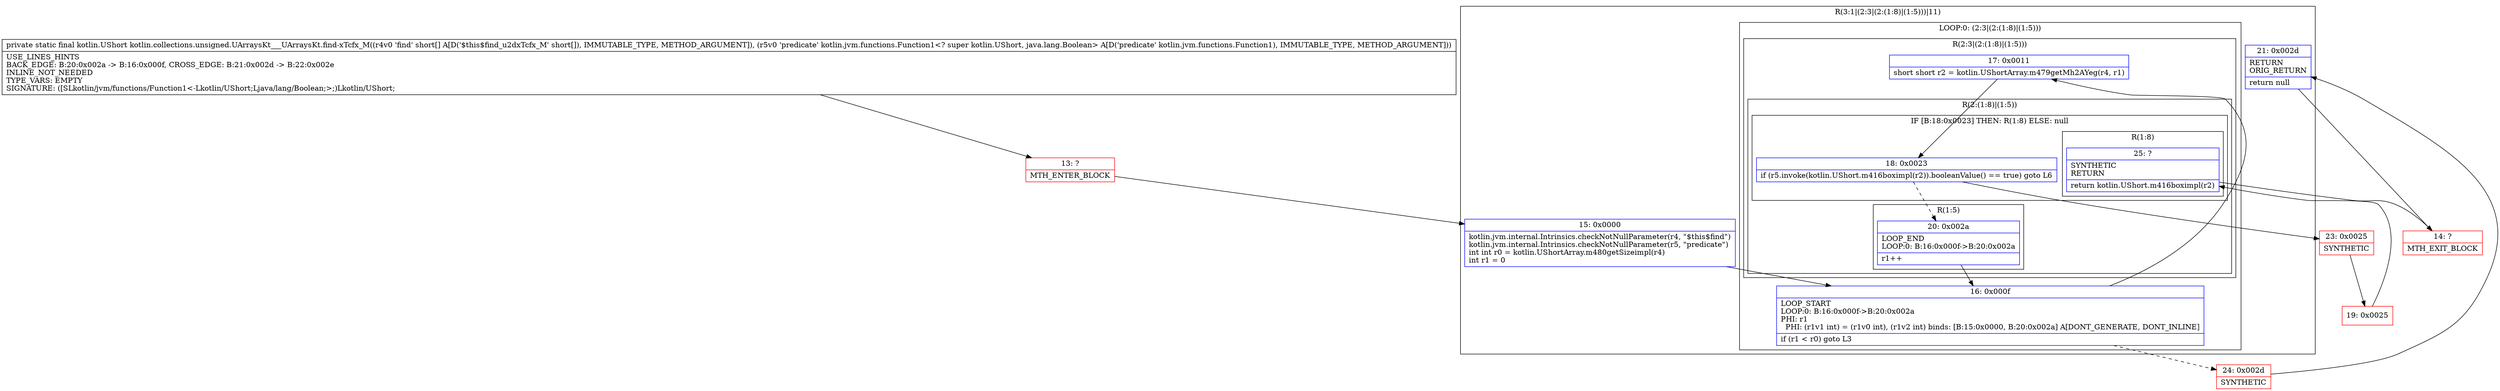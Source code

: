 digraph "CFG forkotlin.collections.unsigned.UArraysKt___UArraysKt.find\-xTcfx_M([SLkotlin\/jvm\/functions\/Function1;)Lkotlin\/UShort;" {
subgraph cluster_Region_1364198922 {
label = "R(3:1|(2:3|(2:(1:8)|(1:5)))|11)";
node [shape=record,color=blue];
Node_15 [shape=record,label="{15\:\ 0x0000|kotlin.jvm.internal.Intrinsics.checkNotNullParameter(r4, \"$this$find\")\lkotlin.jvm.internal.Intrinsics.checkNotNullParameter(r5, \"predicate\")\lint int r0 = kotlin.UShortArray.m480getSizeimpl(r4)\lint r1 = 0\l}"];
subgraph cluster_LoopRegion_780730878 {
label = "LOOP:0: (2:3|(2:(1:8)|(1:5)))";
node [shape=record,color=blue];
Node_16 [shape=record,label="{16\:\ 0x000f|LOOP_START\lLOOP:0: B:16:0x000f\-\>B:20:0x002a\lPHI: r1 \l  PHI: (r1v1 int) = (r1v0 int), (r1v2 int) binds: [B:15:0x0000, B:20:0x002a] A[DONT_GENERATE, DONT_INLINE]\l|if (r1 \< r0) goto L3\l}"];
subgraph cluster_Region_370045528 {
label = "R(2:3|(2:(1:8)|(1:5)))";
node [shape=record,color=blue];
Node_17 [shape=record,label="{17\:\ 0x0011|short short r2 = kotlin.UShortArray.m479getMh2AYeg(r4, r1)\l}"];
subgraph cluster_Region_1161723649 {
label = "R(2:(1:8)|(1:5))";
node [shape=record,color=blue];
subgraph cluster_IfRegion_1195333317 {
label = "IF [B:18:0x0023] THEN: R(1:8) ELSE: null";
node [shape=record,color=blue];
Node_18 [shape=record,label="{18\:\ 0x0023|if (r5.invoke(kotlin.UShort.m416boximpl(r2)).booleanValue() == true) goto L6\l}"];
subgraph cluster_Region_568277293 {
label = "R(1:8)";
node [shape=record,color=blue];
Node_25 [shape=record,label="{25\:\ ?|SYNTHETIC\lRETURN\l|return kotlin.UShort.m416boximpl(r2)\l}"];
}
}
subgraph cluster_Region_1511927135 {
label = "R(1:5)";
node [shape=record,color=blue];
Node_20 [shape=record,label="{20\:\ 0x002a|LOOP_END\lLOOP:0: B:16:0x000f\-\>B:20:0x002a\l|r1++\l}"];
}
}
}
}
Node_21 [shape=record,label="{21\:\ 0x002d|RETURN\lORIG_RETURN\l|return null\l}"];
}
Node_13 [shape=record,color=red,label="{13\:\ ?|MTH_ENTER_BLOCK\l}"];
Node_23 [shape=record,color=red,label="{23\:\ 0x0025|SYNTHETIC\l}"];
Node_19 [shape=record,color=red,label="{19\:\ 0x0025}"];
Node_14 [shape=record,color=red,label="{14\:\ ?|MTH_EXIT_BLOCK\l}"];
Node_24 [shape=record,color=red,label="{24\:\ 0x002d|SYNTHETIC\l}"];
MethodNode[shape=record,label="{private static final kotlin.UShort kotlin.collections.unsigned.UArraysKt___UArraysKt.find\-xTcfx_M((r4v0 'find' short[] A[D('$this$find_u2dxTcfx_M' short[]), IMMUTABLE_TYPE, METHOD_ARGUMENT]), (r5v0 'predicate' kotlin.jvm.functions.Function1\<? super kotlin.UShort, java.lang.Boolean\> A[D('predicate' kotlin.jvm.functions.Function1), IMMUTABLE_TYPE, METHOD_ARGUMENT]))  | USE_LINES_HINTS\lBACK_EDGE: B:20:0x002a \-\> B:16:0x000f, CROSS_EDGE: B:21:0x002d \-\> B:22:0x002e\lINLINE_NOT_NEEDED\lTYPE_VARS: EMPTY\lSIGNATURE: ([SLkotlin\/jvm\/functions\/Function1\<\-Lkotlin\/UShort;Ljava\/lang\/Boolean;\>;)Lkotlin\/UShort;\l}"];
MethodNode -> Node_13;Node_15 -> Node_16;
Node_16 -> Node_17;
Node_16 -> Node_24[style=dashed];
Node_17 -> Node_18;
Node_18 -> Node_20[style=dashed];
Node_18 -> Node_23;
Node_25 -> Node_14;
Node_20 -> Node_16;
Node_21 -> Node_14;
Node_13 -> Node_15;
Node_23 -> Node_19;
Node_19 -> Node_25;
Node_24 -> Node_21;
}

